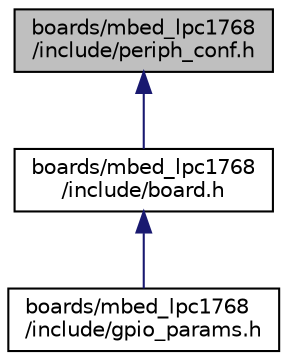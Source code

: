 digraph "boards/mbed_lpc1768/include/periph_conf.h"
{
 // LATEX_PDF_SIZE
  edge [fontname="Helvetica",fontsize="10",labelfontname="Helvetica",labelfontsize="10"];
  node [fontname="Helvetica",fontsize="10",shape=record];
  Node1 [label="boards/mbed_lpc1768\l/include/periph_conf.h",height=0.2,width=0.4,color="black", fillcolor="grey75", style="filled", fontcolor="black",tooltip="Peripheral MCU configuration for the mbed LPC1768 board."];
  Node1 -> Node2 [dir="back",color="midnightblue",fontsize="10",style="solid",fontname="Helvetica"];
  Node2 [label="boards/mbed_lpc1768\l/include/board.h",height=0.2,width=0.4,color="black", fillcolor="white", style="filled",URL="$mbed__lpc1768_2include_2board_8h.html",tooltip="Board specific definitions for the mbed_lpc1768 board."];
  Node2 -> Node3 [dir="back",color="midnightblue",fontsize="10",style="solid",fontname="Helvetica"];
  Node3 [label="boards/mbed_lpc1768\l/include/gpio_params.h",height=0.2,width=0.4,color="black", fillcolor="white", style="filled",URL="$mbed__lpc1768_2include_2gpio__params_8h.html",tooltip="Board specific configuration of direct mapped GPIOs."];
}

